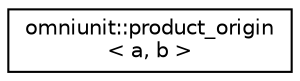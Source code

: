 digraph "Graphical Class Hierarchy"
{
  edge [fontname="Helvetica",fontsize="10",labelfontname="Helvetica",labelfontsize="10"];
  node [fontname="Helvetica",fontsize="10",shape=record];
  rankdir="LR";
  Node0 [label="omniunit::product_origin\l\< a, b \>",height=0.2,width=0.4,color="black", fillcolor="white", style="filled",URL="$structomniunit_1_1product__origin.html"];
}
